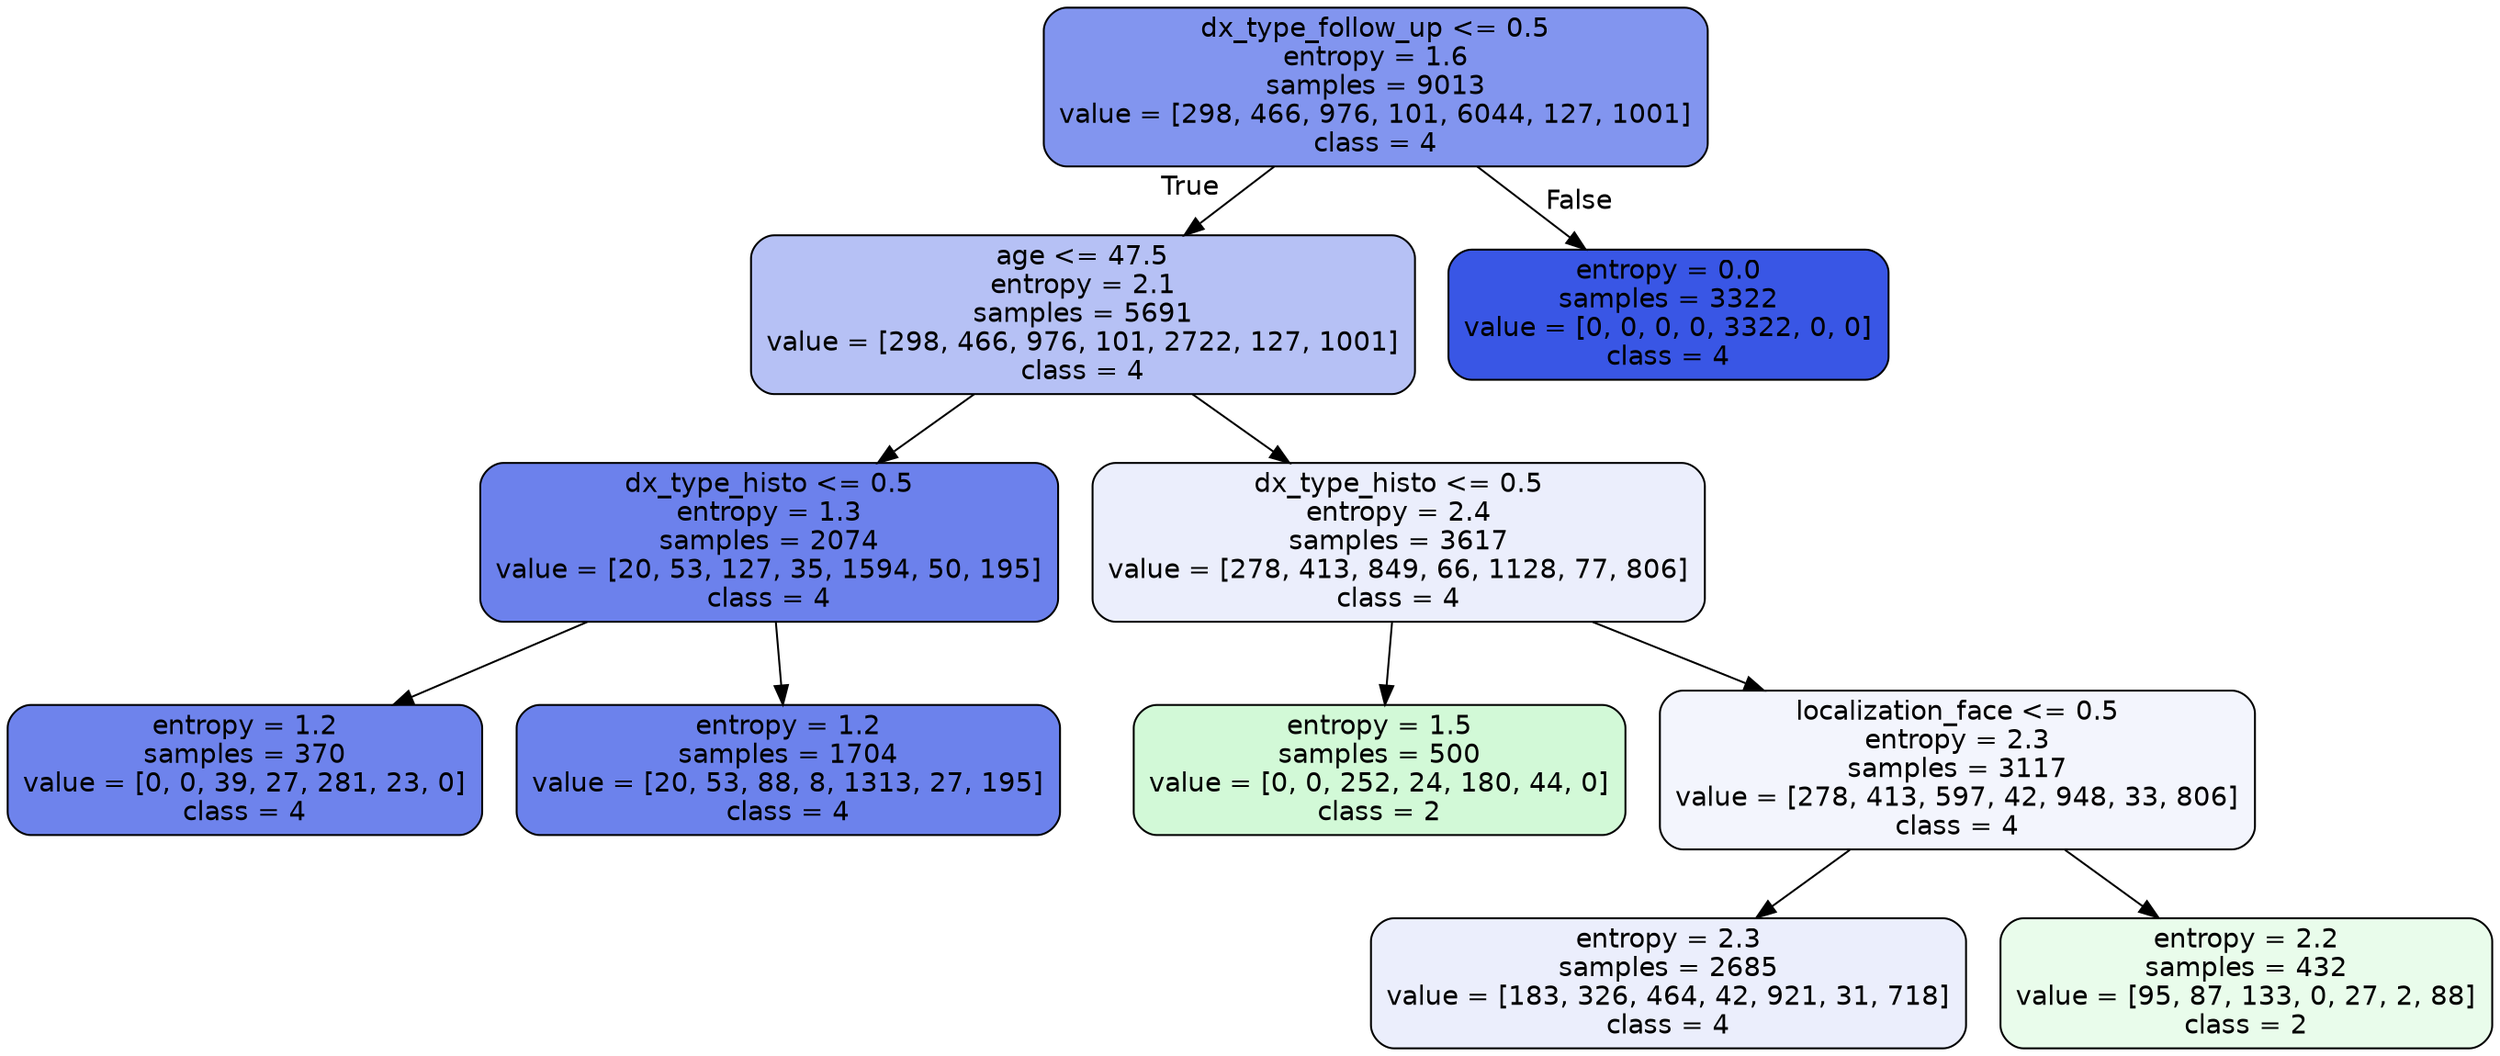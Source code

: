 digraph Tree {
node [shape=box, style="filled, rounded", color="black", fontname=helvetica] ;
edge [fontname=helvetica] ;
0 [label="dx_type_follow_up <= 0.5\nentropy = 1.6\nsamples = 9013\nvalue = [298, 466, 976, 101, 6044, 127, 1001]\nclass = 4", fillcolor="#8295ef"] ;
1 [label="age <= 47.5\nentropy = 2.1\nsamples = 5691\nvalue = [298, 466, 976, 101, 2722, 127, 1001]\nclass = 4", fillcolor="#b6c1f5"] ;
0 -> 1 [labeldistance=2.5, labelangle=45, headlabel="True"] ;
3 [label="dx_type_histo <= 0.5\nentropy = 1.3\nsamples = 2074\nvalue = [20, 53, 127, 35, 1594, 50, 195]\nclass = 4", fillcolor="#6c81ec"] ;
1 -> 3 ;
9 [label="entropy = 1.2\nsamples = 370\nvalue = [0, 0, 39, 27, 281, 23, 0]\nclass = 4", fillcolor="#6e83ec"] ;
3 -> 9 ;
10 [label="entropy = 1.2\nsamples = 1704\nvalue = [20, 53, 88, 8, 1313, 27, 195]\nclass = 4", fillcolor="#6c82ec"] ;
3 -> 10 ;
4 [label="dx_type_histo <= 0.5\nentropy = 2.4\nsamples = 3617\nvalue = [278, 413, 849, 66, 1128, 77, 806]\nclass = 4", fillcolor="#ebeefc"] ;
1 -> 4 ;
5 [label="entropy = 1.5\nsamples = 500\nvalue = [0, 0, 252, 24, 180, 44, 0]\nclass = 2", fillcolor="#d2f9d7"] ;
4 -> 5 ;
6 [label="localization_face <= 0.5\nentropy = 2.3\nsamples = 3117\nvalue = [278, 413, 597, 42, 948, 33, 806]\nclass = 4", fillcolor="#f3f5fd"] ;
4 -> 6 ;
7 [label="entropy = 2.3\nsamples = 2685\nvalue = [183, 326, 464, 42, 921, 31, 718]\nclass = 4", fillcolor="#ebeefc"] ;
6 -> 7 ;
8 [label="entropy = 2.2\nsamples = 432\nvalue = [95, 87, 133, 0, 27, 2, 88]\nclass = 2", fillcolor="#e9fceb"] ;
6 -> 8 ;
2 [label="entropy = 0.0\nsamples = 3322\nvalue = [0, 0, 0, 0, 3322, 0, 0]\nclass = 4", fillcolor="#3956e5"] ;
0 -> 2 [labeldistance=2.5, labelangle=-45, headlabel="False"] ;
}